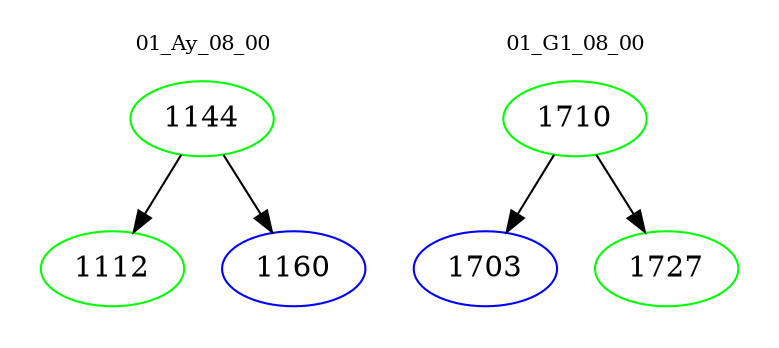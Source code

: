 digraph{
subgraph cluster_0 {
color = white
label = "01_Ay_08_00";
fontsize=10;
T0_1144 [label="1144", color="green"]
T0_1144 -> T0_1112 [color="black"]
T0_1112 [label="1112", color="green"]
T0_1144 -> T0_1160 [color="black"]
T0_1160 [label="1160", color="blue"]
}
subgraph cluster_1 {
color = white
label = "01_G1_08_00";
fontsize=10;
T1_1710 [label="1710", color="green"]
T1_1710 -> T1_1703 [color="black"]
T1_1703 [label="1703", color="blue"]
T1_1710 -> T1_1727 [color="black"]
T1_1727 [label="1727", color="green"]
}
}
